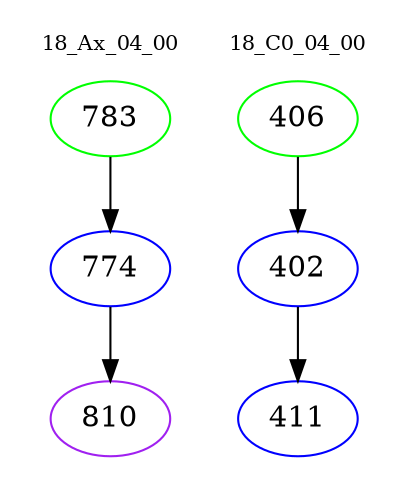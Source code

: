 digraph{
subgraph cluster_0 {
color = white
label = "18_Ax_04_00";
fontsize=10;
T0_783 [label="783", color="green"]
T0_783 -> T0_774 [color="black"]
T0_774 [label="774", color="blue"]
T0_774 -> T0_810 [color="black"]
T0_810 [label="810", color="purple"]
}
subgraph cluster_1 {
color = white
label = "18_C0_04_00";
fontsize=10;
T1_406 [label="406", color="green"]
T1_406 -> T1_402 [color="black"]
T1_402 [label="402", color="blue"]
T1_402 -> T1_411 [color="black"]
T1_411 [label="411", color="blue"]
}
}
